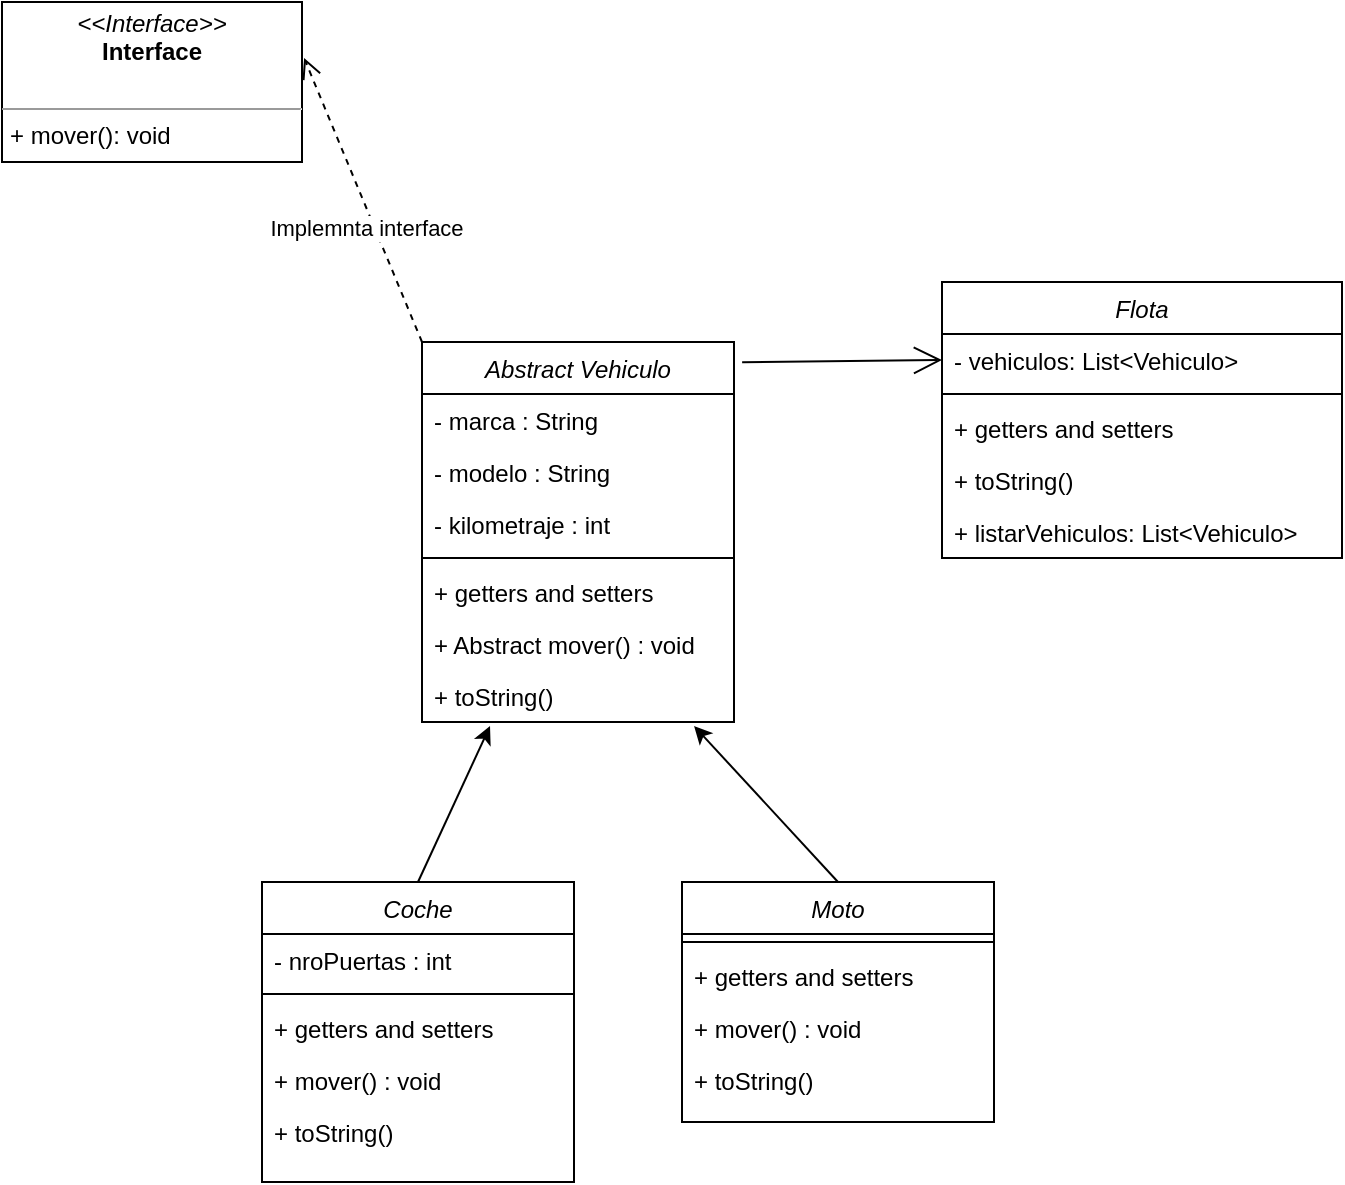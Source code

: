 <mxfile version="23.1.5" type="device">
  <diagram id="C5RBs43oDa-KdzZeNtuy" name="Page-1">
    <mxGraphModel dx="880" dy="542" grid="1" gridSize="10" guides="1" tooltips="1" connect="1" arrows="1" fold="1" page="1" pageScale="1" pageWidth="827" pageHeight="1169" math="0" shadow="0">
      <root>
        <mxCell id="WIyWlLk6GJQsqaUBKTNV-0" />
        <mxCell id="WIyWlLk6GJQsqaUBKTNV-1" parent="WIyWlLk6GJQsqaUBKTNV-0" />
        <mxCell id="zkfFHV4jXpPFQw0GAbJ--0" value="Abstract Vehiculo" style="swimlane;fontStyle=2;align=center;verticalAlign=top;childLayout=stackLayout;horizontal=1;startSize=26;horizontalStack=0;resizeParent=1;resizeLast=0;collapsible=1;marginBottom=0;rounded=0;shadow=0;strokeWidth=1;" parent="WIyWlLk6GJQsqaUBKTNV-1" vertex="1">
          <mxGeometry x="300" y="210" width="156" height="190" as="geometry">
            <mxRectangle x="230" y="140" width="160" height="26" as="alternateBounds" />
          </mxGeometry>
        </mxCell>
        <mxCell id="zkfFHV4jXpPFQw0GAbJ--1" value="- marca : String" style="text;align=left;verticalAlign=top;spacingLeft=4;spacingRight=4;overflow=hidden;rotatable=0;points=[[0,0.5],[1,0.5]];portConstraint=eastwest;" parent="zkfFHV4jXpPFQw0GAbJ--0" vertex="1">
          <mxGeometry y="26" width="156" height="26" as="geometry" />
        </mxCell>
        <mxCell id="zkfFHV4jXpPFQw0GAbJ--2" value="- modelo : String" style="text;align=left;verticalAlign=top;spacingLeft=4;spacingRight=4;overflow=hidden;rotatable=0;points=[[0,0.5],[1,0.5]];portConstraint=eastwest;rounded=0;shadow=0;html=0;" parent="zkfFHV4jXpPFQw0GAbJ--0" vertex="1">
          <mxGeometry y="52" width="156" height="26" as="geometry" />
        </mxCell>
        <mxCell id="zkfFHV4jXpPFQw0GAbJ--3" value="- kilometraje : int" style="text;align=left;verticalAlign=top;spacingLeft=4;spacingRight=4;overflow=hidden;rotatable=0;points=[[0,0.5],[1,0.5]];portConstraint=eastwest;rounded=0;shadow=0;html=0;" parent="zkfFHV4jXpPFQw0GAbJ--0" vertex="1">
          <mxGeometry y="78" width="156" height="26" as="geometry" />
        </mxCell>
        <mxCell id="zkfFHV4jXpPFQw0GAbJ--4" value="" style="line;html=1;strokeWidth=1;align=left;verticalAlign=middle;spacingTop=-1;spacingLeft=3;spacingRight=3;rotatable=0;labelPosition=right;points=[];portConstraint=eastwest;" parent="zkfFHV4jXpPFQw0GAbJ--0" vertex="1">
          <mxGeometry y="104" width="156" height="8" as="geometry" />
        </mxCell>
        <mxCell id="f-zJbpDTj4h8N2-r-AqE-1" value="+ getters and setters" style="text;align=left;verticalAlign=top;spacingLeft=4;spacingRight=4;overflow=hidden;rotatable=0;points=[[0,0.5],[1,0.5]];portConstraint=eastwest;" parent="zkfFHV4jXpPFQw0GAbJ--0" vertex="1">
          <mxGeometry y="112" width="156" height="26" as="geometry" />
        </mxCell>
        <mxCell id="zkfFHV4jXpPFQw0GAbJ--5" value="+ Abstract mover() : void" style="text;align=left;verticalAlign=top;spacingLeft=4;spacingRight=4;overflow=hidden;rotatable=0;points=[[0,0.5],[1,0.5]];portConstraint=eastwest;" parent="zkfFHV4jXpPFQw0GAbJ--0" vertex="1">
          <mxGeometry y="138" width="156" height="26" as="geometry" />
        </mxCell>
        <mxCell id="f-zJbpDTj4h8N2-r-AqE-0" value="+ toString()" style="text;align=left;verticalAlign=top;spacingLeft=4;spacingRight=4;overflow=hidden;rotatable=0;points=[[0,0.5],[1,0.5]];portConstraint=eastwest;" parent="zkfFHV4jXpPFQw0GAbJ--0" vertex="1">
          <mxGeometry y="164" width="156" height="26" as="geometry" />
        </mxCell>
        <mxCell id="f-zJbpDTj4h8N2-r-AqE-2" value="Coche" style="swimlane;fontStyle=2;align=center;verticalAlign=top;childLayout=stackLayout;horizontal=1;startSize=26;horizontalStack=0;resizeParent=1;resizeLast=0;collapsible=1;marginBottom=0;rounded=0;shadow=0;strokeWidth=1;" parent="WIyWlLk6GJQsqaUBKTNV-1" vertex="1">
          <mxGeometry x="220" y="480" width="156" height="150" as="geometry">
            <mxRectangle x="230" y="140" width="160" height="26" as="alternateBounds" />
          </mxGeometry>
        </mxCell>
        <mxCell id="f-zJbpDTj4h8N2-r-AqE-3" value="- nroPuertas : int" style="text;align=left;verticalAlign=top;spacingLeft=4;spacingRight=4;overflow=hidden;rotatable=0;points=[[0,0.5],[1,0.5]];portConstraint=eastwest;" parent="f-zJbpDTj4h8N2-r-AqE-2" vertex="1">
          <mxGeometry y="26" width="156" height="26" as="geometry" />
        </mxCell>
        <mxCell id="f-zJbpDTj4h8N2-r-AqE-6" value="" style="line;html=1;strokeWidth=1;align=left;verticalAlign=middle;spacingTop=-1;spacingLeft=3;spacingRight=3;rotatable=0;labelPosition=right;points=[];portConstraint=eastwest;" parent="f-zJbpDTj4h8N2-r-AqE-2" vertex="1">
          <mxGeometry y="52" width="156" height="8" as="geometry" />
        </mxCell>
        <mxCell id="f-zJbpDTj4h8N2-r-AqE-7" value="+ getters and setters" style="text;align=left;verticalAlign=top;spacingLeft=4;spacingRight=4;overflow=hidden;rotatable=0;points=[[0,0.5],[1,0.5]];portConstraint=eastwest;" parent="f-zJbpDTj4h8N2-r-AqE-2" vertex="1">
          <mxGeometry y="60" width="156" height="26" as="geometry" />
        </mxCell>
        <mxCell id="f-zJbpDTj4h8N2-r-AqE-8" value="+ mover() : void" style="text;align=left;verticalAlign=top;spacingLeft=4;spacingRight=4;overflow=hidden;rotatable=0;points=[[0,0.5],[1,0.5]];portConstraint=eastwest;" parent="f-zJbpDTj4h8N2-r-AqE-2" vertex="1">
          <mxGeometry y="86" width="156" height="26" as="geometry" />
        </mxCell>
        <mxCell id="f-zJbpDTj4h8N2-r-AqE-9" value="+ toString()" style="text;align=left;verticalAlign=top;spacingLeft=4;spacingRight=4;overflow=hidden;rotatable=0;points=[[0,0.5],[1,0.5]];portConstraint=eastwest;" parent="f-zJbpDTj4h8N2-r-AqE-2" vertex="1">
          <mxGeometry y="112" width="156" height="26" as="geometry" />
        </mxCell>
        <mxCell id="f-zJbpDTj4h8N2-r-AqE-10" value="Moto" style="swimlane;fontStyle=2;align=center;verticalAlign=top;childLayout=stackLayout;horizontal=1;startSize=26;horizontalStack=0;resizeParent=1;resizeLast=0;collapsible=1;marginBottom=0;rounded=0;shadow=0;strokeWidth=1;" parent="WIyWlLk6GJQsqaUBKTNV-1" vertex="1">
          <mxGeometry x="430" y="480" width="156" height="120" as="geometry">
            <mxRectangle x="230" y="140" width="160" height="26" as="alternateBounds" />
          </mxGeometry>
        </mxCell>
        <mxCell id="f-zJbpDTj4h8N2-r-AqE-12" value="" style="line;html=1;strokeWidth=1;align=left;verticalAlign=middle;spacingTop=-1;spacingLeft=3;spacingRight=3;rotatable=0;labelPosition=right;points=[];portConstraint=eastwest;" parent="f-zJbpDTj4h8N2-r-AqE-10" vertex="1">
          <mxGeometry y="26" width="156" height="8" as="geometry" />
        </mxCell>
        <mxCell id="f-zJbpDTj4h8N2-r-AqE-13" value="+ getters and setters" style="text;align=left;verticalAlign=top;spacingLeft=4;spacingRight=4;overflow=hidden;rotatable=0;points=[[0,0.5],[1,0.5]];portConstraint=eastwest;" parent="f-zJbpDTj4h8N2-r-AqE-10" vertex="1">
          <mxGeometry y="34" width="156" height="26" as="geometry" />
        </mxCell>
        <mxCell id="f-zJbpDTj4h8N2-r-AqE-14" value="+ mover() : void" style="text;align=left;verticalAlign=top;spacingLeft=4;spacingRight=4;overflow=hidden;rotatable=0;points=[[0,0.5],[1,0.5]];portConstraint=eastwest;" parent="f-zJbpDTj4h8N2-r-AqE-10" vertex="1">
          <mxGeometry y="60" width="156" height="26" as="geometry" />
        </mxCell>
        <mxCell id="f-zJbpDTj4h8N2-r-AqE-15" value="+ toString()" style="text;align=left;verticalAlign=top;spacingLeft=4;spacingRight=4;overflow=hidden;rotatable=0;points=[[0,0.5],[1,0.5]];portConstraint=eastwest;" parent="f-zJbpDTj4h8N2-r-AqE-10" vertex="1">
          <mxGeometry y="86" width="156" height="26" as="geometry" />
        </mxCell>
        <mxCell id="f-zJbpDTj4h8N2-r-AqE-16" value="" style="endArrow=classic;html=1;rounded=0;exitX=0.5;exitY=0;exitDx=0;exitDy=0;entryX=0.218;entryY=1.077;entryDx=0;entryDy=0;entryPerimeter=0;" parent="WIyWlLk6GJQsqaUBKTNV-1" source="f-zJbpDTj4h8N2-r-AqE-2" target="f-zJbpDTj4h8N2-r-AqE-0" edge="1">
          <mxGeometry width="50" height="50" relative="1" as="geometry">
            <mxPoint x="390" y="350" as="sourcePoint" />
            <mxPoint x="440" y="300" as="targetPoint" />
          </mxGeometry>
        </mxCell>
        <mxCell id="f-zJbpDTj4h8N2-r-AqE-17" value="" style="endArrow=classic;html=1;rounded=0;exitX=0.5;exitY=0;exitDx=0;exitDy=0;entryX=0.872;entryY=1.077;entryDx=0;entryDy=0;entryPerimeter=0;" parent="WIyWlLk6GJQsqaUBKTNV-1" source="f-zJbpDTj4h8N2-r-AqE-10" target="f-zJbpDTj4h8N2-r-AqE-0" edge="1">
          <mxGeometry width="50" height="50" relative="1" as="geometry">
            <mxPoint x="390" y="350" as="sourcePoint" />
            <mxPoint x="440" y="300" as="targetPoint" />
          </mxGeometry>
        </mxCell>
        <mxCell id="f-zJbpDTj4h8N2-r-AqE-18" value="Flota" style="swimlane;fontStyle=2;align=center;verticalAlign=top;childLayout=stackLayout;horizontal=1;startSize=26;horizontalStack=0;resizeParent=1;resizeLast=0;collapsible=1;marginBottom=0;rounded=0;shadow=0;strokeWidth=1;" parent="WIyWlLk6GJQsqaUBKTNV-1" vertex="1">
          <mxGeometry x="560" y="180" width="200" height="138" as="geometry">
            <mxRectangle x="230" y="140" width="160" height="26" as="alternateBounds" />
          </mxGeometry>
        </mxCell>
        <mxCell id="f-zJbpDTj4h8N2-r-AqE-23" value="- vehiculos: List&amp;lt;Vehiculo&amp;gt;" style="text;strokeColor=none;fillColor=none;align=left;verticalAlign=top;spacingLeft=4;spacingRight=4;overflow=hidden;rotatable=0;points=[[0,0.5],[1,0.5]];portConstraint=eastwest;whiteSpace=wrap;html=1;" parent="f-zJbpDTj4h8N2-r-AqE-18" vertex="1">
          <mxGeometry y="26" width="200" height="26" as="geometry" />
        </mxCell>
        <mxCell id="f-zJbpDTj4h8N2-r-AqE-19" value="" style="line;html=1;strokeWidth=1;align=left;verticalAlign=middle;spacingTop=-1;spacingLeft=3;spacingRight=3;rotatable=0;labelPosition=right;points=[];portConstraint=eastwest;" parent="f-zJbpDTj4h8N2-r-AqE-18" vertex="1">
          <mxGeometry y="52" width="200" height="8" as="geometry" />
        </mxCell>
        <mxCell id="f-zJbpDTj4h8N2-r-AqE-20" value="+ getters and setters" style="text;align=left;verticalAlign=top;spacingLeft=4;spacingRight=4;overflow=hidden;rotatable=0;points=[[0,0.5],[1,0.5]];portConstraint=eastwest;" parent="f-zJbpDTj4h8N2-r-AqE-18" vertex="1">
          <mxGeometry y="60" width="200" height="26" as="geometry" />
        </mxCell>
        <mxCell id="f-zJbpDTj4h8N2-r-AqE-22" value="+ toString()" style="text;align=left;verticalAlign=top;spacingLeft=4;spacingRight=4;overflow=hidden;rotatable=0;points=[[0,0.5],[1,0.5]];portConstraint=eastwest;" parent="f-zJbpDTj4h8N2-r-AqE-18" vertex="1">
          <mxGeometry y="86" width="200" height="26" as="geometry" />
        </mxCell>
        <mxCell id="f-zJbpDTj4h8N2-r-AqE-24" value="+ listarVehiculos: List&amp;lt;Vehiculo&amp;gt;" style="text;strokeColor=none;fillColor=none;align=left;verticalAlign=top;spacingLeft=4;spacingRight=4;overflow=hidden;rotatable=0;points=[[0,0.5],[1,0.5]];portConstraint=eastwest;whiteSpace=wrap;html=1;" parent="f-zJbpDTj4h8N2-r-AqE-18" vertex="1">
          <mxGeometry y="112" width="200" height="26" as="geometry" />
        </mxCell>
        <mxCell id="f-zJbpDTj4h8N2-r-AqE-25" value="&lt;p style=&quot;margin:0px;margin-top:4px;text-align:center;&quot;&gt;&lt;i&gt;&amp;lt;&amp;lt;Interface&amp;gt;&amp;gt;&lt;/i&gt;&lt;br&gt;&lt;b&gt;Interface&lt;/b&gt;&lt;/p&gt;&lt;br&gt;&lt;hr size=&quot;1&quot;&gt;&lt;p style=&quot;margin:0px;margin-left:4px;&quot;&gt;+ mover(): void&lt;br&gt;&lt;/p&gt;" style="verticalAlign=top;align=left;overflow=fill;html=1;whiteSpace=wrap;" parent="WIyWlLk6GJQsqaUBKTNV-1" vertex="1">
          <mxGeometry x="90" y="40" width="150" height="80" as="geometry" />
        </mxCell>
        <mxCell id="f-zJbpDTj4h8N2-r-AqE-28" value="" style="endArrow=open;endFill=1;endSize=12;html=1;rounded=0;entryX=0;entryY=0.5;entryDx=0;entryDy=0;exitX=1.026;exitY=0.053;exitDx=0;exitDy=0;exitPerimeter=0;" parent="WIyWlLk6GJQsqaUBKTNV-1" source="zkfFHV4jXpPFQw0GAbJ--0" target="f-zJbpDTj4h8N2-r-AqE-23" edge="1">
          <mxGeometry width="160" relative="1" as="geometry">
            <mxPoint x="250" y="330" as="sourcePoint" />
            <mxPoint x="410" y="330" as="targetPoint" />
          </mxGeometry>
        </mxCell>
        <mxCell id="k1faMDcGeDHPYTvUdpyS-0" value="&lt;div&gt;&lt;br/&gt;&lt;/div&gt;" style="html=1;verticalAlign=bottom;endArrow=open;dashed=1;endSize=8;curved=0;rounded=0;entryX=1.007;entryY=0.35;entryDx=0;entryDy=0;entryPerimeter=0;exitX=0;exitY=0;exitDx=0;exitDy=0;" edge="1" parent="WIyWlLk6GJQsqaUBKTNV-1" source="zkfFHV4jXpPFQw0GAbJ--0" target="f-zJbpDTj4h8N2-r-AqE-25">
          <mxGeometry relative="1" as="geometry">
            <mxPoint x="450" y="280" as="sourcePoint" />
            <mxPoint x="370" y="280" as="targetPoint" />
          </mxGeometry>
        </mxCell>
        <mxCell id="k1faMDcGeDHPYTvUdpyS-1" value="Implemnta interface" style="edgeLabel;html=1;align=center;verticalAlign=middle;resizable=0;points=[];" vertex="1" connectable="0" parent="k1faMDcGeDHPYTvUdpyS-0">
          <mxGeometry x="-0.176" y="4" relative="1" as="geometry">
            <mxPoint as="offset" />
          </mxGeometry>
        </mxCell>
      </root>
    </mxGraphModel>
  </diagram>
</mxfile>
